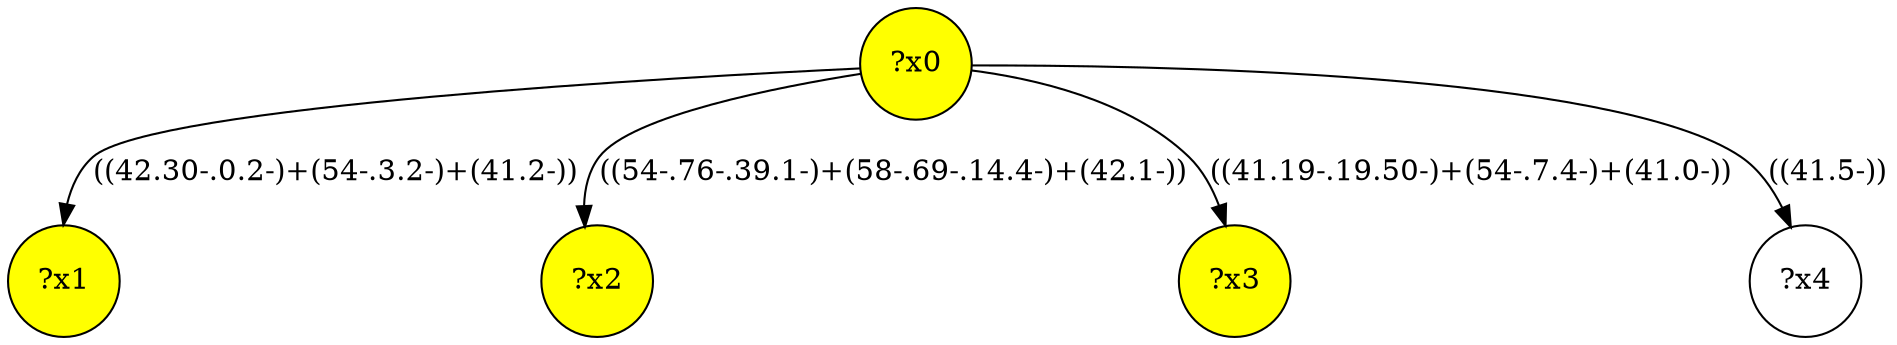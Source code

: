 digraph g {
	x1 [fillcolor="yellow", style="filled," shape=circle, label="?x1"];
	x2 [fillcolor="yellow", style="filled," shape=circle, label="?x2"];
	x0 [fillcolor="yellow", style="filled," shape=circle, label="?x0"];
	x3 [fillcolor="yellow", style="filled," shape=circle, label="?x3"];
	x0 -> x1 [label="((42.30-.0.2-)+(54-.3.2-)+(41.2-))"];
	x0 -> x2 [label="((54-.76-.39.1-)+(58-.69-.14.4-)+(42.1-))"];
	x0 -> x3 [label="((41.19-.19.50-)+(54-.7.4-)+(41.0-))"];
	x4 [shape=circle, label="?x4"];
	x0 -> x4 [label="((41.5-))"];
}
